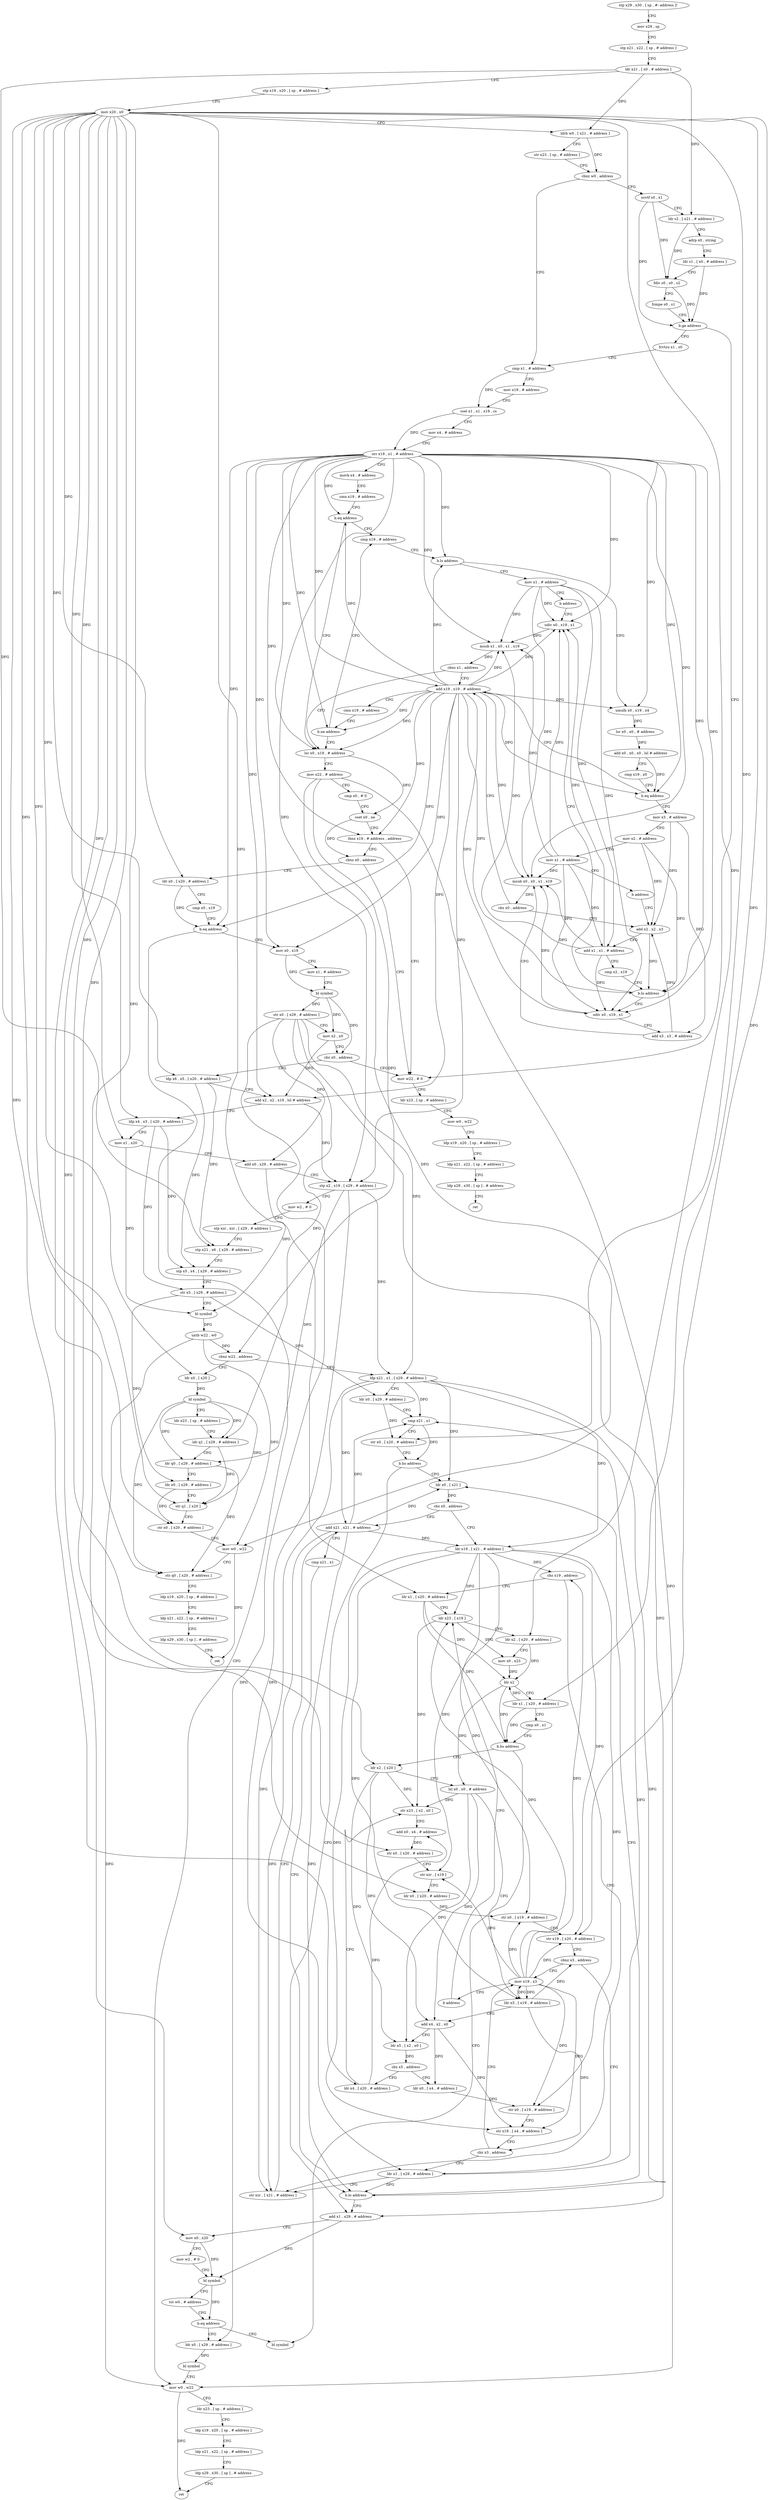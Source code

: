 digraph "func" {
"4310112" [label = "stp x29 , x30 , [ sp , #- address ]!" ]
"4310116" [label = "mov x29 , sp" ]
"4310120" [label = "stp x21 , x22 , [ sp , # address ]" ]
"4310124" [label = "ldr x21 , [ x0 , # address ]" ]
"4310128" [label = "stp x19 , x20 , [ sp , # address ]" ]
"4310132" [label = "mov x20 , x0" ]
"4310136" [label = "ldrb w0 , [ x21 , # address ]" ]
"4310140" [label = "str x23 , [ sp , # address ]" ]
"4310144" [label = "cbnz w0 , address" ]
"4310180" [label = "cmp x1 , # address" ]
"4310148" [label = "ucvtf s0 , x1" ]
"4310184" [label = "mov x19 , # address" ]
"4310188" [label = "csel x1 , x1 , x19 , cs" ]
"4310192" [label = "mov x4 , # address" ]
"4310196" [label = "orr x19 , x1 , # address" ]
"4310200" [label = "movk x4 , # address" ]
"4310204" [label = "cmn x19 , # address" ]
"4310208" [label = "b.eq address" ]
"4310312" [label = "lsr x0 , x19 , # address" ]
"4310212" [label = "cmp x19 , # address" ]
"4310152" [label = "ldr s2 , [ x21 , # address ]" ]
"4310156" [label = "adrp x0 , string" ]
"4310160" [label = "ldr s1 , [ x0 , # address ]" ]
"4310164" [label = "fdiv s0 , s0 , s2" ]
"4310168" [label = "fcmpe s0 , s1" ]
"4310172" [label = "b.ge address" ]
"4310656" [label = "mov w22 , # 0" ]
"4310176" [label = "fcvtzu x1 , s0" ]
"4310316" [label = "mov x22 , # address" ]
"4310320" [label = "cmp x0 , # 0" ]
"4310324" [label = "cset x0 , ne" ]
"4310328" [label = "tbnz x19 , # address , address" ]
"4310332" [label = "cbnz x0 , address" ]
"4310216" [label = "b.ls address" ]
"4310684" [label = "mov x1 , # address" ]
"4310220" [label = "umulh x0 , x19 , x4" ]
"4310660" [label = "ldr x23 , [ sp , # address ]" ]
"4310664" [label = "mov w0 , w22" ]
"4310668" [label = "ldp x19 , x20 , [ sp , # address ]" ]
"4310672" [label = "ldp x21 , x22 , [ sp , # address ]" ]
"4310676" [label = "ldp x29 , x30 , [ sp ] , # address" ]
"4310680" [label = "ret" ]
"4310336" [label = "ldr x0 , [ x20 , # address ]" ]
"4310688" [label = "b address" ]
"4310288" [label = "udiv x0 , x19 , x1" ]
"4310224" [label = "lsr x0 , x0 , # address" ]
"4310228" [label = "add x0 , x0 , x0 , lsl # address" ]
"4310232" [label = "cmp x19 , x0" ]
"4310236" [label = "b.eq address" ]
"4310300" [label = "add x19 , x19 , # address" ]
"4310240" [label = "mov x3 , # address" ]
"4310340" [label = "cmp x0 , x19" ]
"4310344" [label = "b.eq address" ]
"4310632" [label = "mov w0 , w22" ]
"4310348" [label = "mov x0 , x19" ]
"4310292" [label = "msub x1 , x0 , x1 , x19" ]
"4310296" [label = "cbnz x1 , address" ]
"4310304" [label = "cmn x19 , # address" ]
"4310308" [label = "b.ne address" ]
"4310244" [label = "mov x2 , # address" ]
"4310248" [label = "mov x1 , # address" ]
"4310252" [label = "b address" ]
"4310272" [label = "add x2 , x2 , x3" ]
"4310636" [label = "ldr x23 , [ sp , # address ]" ]
"4310640" [label = "ldp x19 , x20 , [ sp , # address ]" ]
"4310644" [label = "ldp x21 , x22 , [ sp , # address ]" ]
"4310648" [label = "ldp x29 , x30 , [ sp ] , # address" ]
"4310652" [label = "ret" ]
"4310352" [label = "mov x1 , # address" ]
"4310356" [label = "bl symbol" ]
"4310360" [label = "str x0 , [ x29 , # address ]" ]
"4310364" [label = "mov x2 , x0" ]
"4310368" [label = "cbz x0 , address" ]
"4310372" [label = "ldp x6 , x5 , [ x20 , # address ]" ]
"4310276" [label = "add x1 , x1 , # address" ]
"4310280" [label = "cmp x2 , x19" ]
"4310284" [label = "b.lo address" ]
"4310256" [label = "udiv x0 , x19 , x1" ]
"4310376" [label = "add x2 , x2 , x19 , lsl # address" ]
"4310380" [label = "ldp x4 , x3 , [ x20 , # address ]" ]
"4310384" [label = "mov x1 , x20" ]
"4310388" [label = "add x0 , x29 , # address" ]
"4310392" [label = "stp x2 , x19 , [ x29 , # address ]" ]
"4310396" [label = "mov w2 , # 0" ]
"4310400" [label = "stp xzr , xzr , [ x29 , # address ]" ]
"4310404" [label = "stp x21 , x6 , [ x29 , # address ]" ]
"4310408" [label = "stp x5 , x4 , [ x29 , # address ]" ]
"4310412" [label = "str x3 , [ x29 , # address ]" ]
"4310416" [label = "bl symbol" ]
"4310420" [label = "uxtb w22 , w0" ]
"4310424" [label = "cbnz w22 , address" ]
"4310692" [label = "ldr x0 , [ x20 ]" ]
"4310428" [label = "ldp x21 , x1 , [ x29 , # address ]" ]
"4310260" [label = "add x3 , x3 , # address" ]
"4310264" [label = "msub x0 , x0 , x1 , x19" ]
"4310268" [label = "cbz x0 , address" ]
"4310696" [label = "bl symbol" ]
"4310700" [label = "ldr x23 , [ sp , # address ]" ]
"4310704" [label = "ldr q1 , [ x29 , # address ]" ]
"4310708" [label = "ldr q0 , [ x29 , # address ]" ]
"4310712" [label = "ldr x0 , [ x29 , # address ]" ]
"4310716" [label = "str q1 , [ x20 ]" ]
"4310720" [label = "str x0 , [ x20 , # address ]" ]
"4310724" [label = "mov w0 , w22" ]
"4310728" [label = "str q0 , [ x20 , # address ]" ]
"4310732" [label = "ldp x19 , x20 , [ sp , # address ]" ]
"4310736" [label = "ldp x21 , x22 , [ sp , # address ]" ]
"4310740" [label = "ldp x29 , x30 , [ sp ] , # address" ]
"4310744" [label = "ret" ]
"4310432" [label = "ldr x0 , [ x29 , # address ]" ]
"4310436" [label = "cmp x21 , x1" ]
"4310440" [label = "str x0 , [ x20 , # address ]" ]
"4310444" [label = "b.hs address" ]
"4310600" [label = "add x1 , x29 , # address" ]
"4310448" [label = "ldr x0 , [ x21 ]" ]
"4310604" [label = "mov x0 , x20" ]
"4310608" [label = "mov w2 , # 0" ]
"4310612" [label = "bl symbol" ]
"4310616" [label = "tst w0 , # address" ]
"4310620" [label = "b.eq address" ]
"4310748" [label = "bl symbol" ]
"4310624" [label = "ldr x0 , [ x29 , # address ]" ]
"4310452" [label = "cbz x0 , address" ]
"4310588" [label = "add x21 , x21 , # address" ]
"4310456" [label = "ldr x19 , [ x21 , # address ]" ]
"4310628" [label = "bl symbol" ]
"4310592" [label = "cmp x21 , x1" ]
"4310596" [label = "b.lo address" ]
"4310460" [label = "cbz x19 , address" ]
"4310584" [label = "str xzr , [ x21 , # address ]" ]
"4310464" [label = "ldr x1 , [ x20 , # address ]" ]
"4310468" [label = "ldr x23 , [ x19 ]" ]
"4310496" [label = "ldr x2 , [ x20 ]" ]
"4310500" [label = "lsl x0 , x0 , # address" ]
"4310504" [label = "ldr x3 , [ x19 , # address ]" ]
"4310508" [label = "add x4 , x2 , x0" ]
"4310512" [label = "ldr x5 , [ x2 , x0 ]" ]
"4310516" [label = "cbz x5 , address" ]
"4310544" [label = "ldr x4 , [ x20 , # address ]" ]
"4310520" [label = "ldr x0 , [ x4 , # address ]" ]
"4310548" [label = "str x23 , [ x2 , x0 ]" ]
"4310552" [label = "add x0 , x4 , # address" ]
"4310556" [label = "str x0 , [ x20 , # address ]" ]
"4310560" [label = "str xzr , [ x19 ]" ]
"4310564" [label = "ldr x0 , [ x20 , # address ]" ]
"4310568" [label = "str x0 , [ x19 , # address ]" ]
"4310572" [label = "str x19 , [ x20 , # address ]" ]
"4310576" [label = "cbnz x3 , address" ]
"4310536" [label = "mov x19 , x3" ]
"4310580" [label = "ldr x1 , [ x29 , # address ]" ]
"4310524" [label = "str x0 , [ x19 , # address ]" ]
"4310528" [label = "str x19 , [ x4 , # address ]" ]
"4310532" [label = "cbz x3 , address" ]
"4310540" [label = "b address" ]
"4310472" [label = "ldr x2 , [ x20 , # address ]" ]
"4310476" [label = "mov x0 , x23" ]
"4310480" [label = "blr x2" ]
"4310484" [label = "ldr x1 , [ x20 , # address ]" ]
"4310488" [label = "cmp x0 , x1" ]
"4310492" [label = "b.hs address" ]
"4310112" -> "4310116" [ label = "CFG" ]
"4310116" -> "4310120" [ label = "CFG" ]
"4310120" -> "4310124" [ label = "CFG" ]
"4310124" -> "4310128" [ label = "CFG" ]
"4310124" -> "4310136" [ label = "DFG" ]
"4310124" -> "4310152" [ label = "DFG" ]
"4310124" -> "4310404" [ label = "DFG" ]
"4310128" -> "4310132" [ label = "CFG" ]
"4310132" -> "4310136" [ label = "CFG" ]
"4310132" -> "4310336" [ label = "DFG" ]
"4310132" -> "4310372" [ label = "DFG" ]
"4310132" -> "4310380" [ label = "DFG" ]
"4310132" -> "4310384" [ label = "DFG" ]
"4310132" -> "4310692" [ label = "DFG" ]
"4310132" -> "4310716" [ label = "DFG" ]
"4310132" -> "4310720" [ label = "DFG" ]
"4310132" -> "4310728" [ label = "DFG" ]
"4310132" -> "4310440" [ label = "DFG" ]
"4310132" -> "4310604" [ label = "DFG" ]
"4310132" -> "4310464" [ label = "DFG" ]
"4310132" -> "4310472" [ label = "DFG" ]
"4310132" -> "4310484" [ label = "DFG" ]
"4310132" -> "4310496" [ label = "DFG" ]
"4310132" -> "4310544" [ label = "DFG" ]
"4310132" -> "4310556" [ label = "DFG" ]
"4310132" -> "4310564" [ label = "DFG" ]
"4310132" -> "4310572" [ label = "DFG" ]
"4310136" -> "4310140" [ label = "CFG" ]
"4310136" -> "4310144" [ label = "DFG" ]
"4310140" -> "4310144" [ label = "CFG" ]
"4310144" -> "4310180" [ label = "CFG" ]
"4310144" -> "4310148" [ label = "CFG" ]
"4310180" -> "4310184" [ label = "CFG" ]
"4310180" -> "4310188" [ label = "DFG" ]
"4310148" -> "4310152" [ label = "CFG" ]
"4310148" -> "4310164" [ label = "DFG" ]
"4310148" -> "4310172" [ label = "DFG" ]
"4310184" -> "4310188" [ label = "CFG" ]
"4310188" -> "4310192" [ label = "CFG" ]
"4310188" -> "4310196" [ label = "DFG" ]
"4310192" -> "4310196" [ label = "CFG" ]
"4310196" -> "4310200" [ label = "CFG" ]
"4310196" -> "4310208" [ label = "DFG" ]
"4310196" -> "4310312" [ label = "DFG" ]
"4310196" -> "4310216" [ label = "DFG" ]
"4310196" -> "4310220" [ label = "DFG" ]
"4310196" -> "4310236" [ label = "DFG" ]
"4310196" -> "4310328" [ label = "DFG" ]
"4310196" -> "4310288" [ label = "DFG" ]
"4310196" -> "4310292" [ label = "DFG" ]
"4310196" -> "4310300" [ label = "DFG" ]
"4310196" -> "4310308" [ label = "DFG" ]
"4310196" -> "4310284" [ label = "DFG" ]
"4310196" -> "4310344" [ label = "DFG" ]
"4310196" -> "4310256" [ label = "DFG" ]
"4310196" -> "4310264" [ label = "DFG" ]
"4310196" -> "4310348" [ label = "DFG" ]
"4310196" -> "4310376" [ label = "DFG" ]
"4310196" -> "4310392" [ label = "DFG" ]
"4310200" -> "4310204" [ label = "CFG" ]
"4310204" -> "4310208" [ label = "CFG" ]
"4310208" -> "4310312" [ label = "CFG" ]
"4310208" -> "4310212" [ label = "CFG" ]
"4310312" -> "4310316" [ label = "CFG" ]
"4310312" -> "4310324" [ label = "DFG" ]
"4310212" -> "4310216" [ label = "CFG" ]
"4310152" -> "4310156" [ label = "CFG" ]
"4310152" -> "4310164" [ label = "DFG" ]
"4310156" -> "4310160" [ label = "CFG" ]
"4310160" -> "4310164" [ label = "CFG" ]
"4310160" -> "4310172" [ label = "DFG" ]
"4310164" -> "4310168" [ label = "CFG" ]
"4310164" -> "4310172" [ label = "DFG" ]
"4310168" -> "4310172" [ label = "CFG" ]
"4310172" -> "4310656" [ label = "CFG" ]
"4310172" -> "4310176" [ label = "CFG" ]
"4310656" -> "4310660" [ label = "CFG" ]
"4310176" -> "4310180" [ label = "CFG" ]
"4310316" -> "4310320" [ label = "CFG" ]
"4310316" -> "4310632" [ label = "DFG" ]
"4310316" -> "4310424" [ label = "DFG" ]
"4310316" -> "4310724" [ label = "DFG" ]
"4310320" -> "4310324" [ label = "CFG" ]
"4310324" -> "4310328" [ label = "CFG" ]
"4310324" -> "4310332" [ label = "DFG" ]
"4310328" -> "4310656" [ label = "CFG" ]
"4310328" -> "4310332" [ label = "CFG" ]
"4310332" -> "4310656" [ label = "CFG" ]
"4310332" -> "4310336" [ label = "CFG" ]
"4310216" -> "4310684" [ label = "CFG" ]
"4310216" -> "4310220" [ label = "CFG" ]
"4310684" -> "4310688" [ label = "CFG" ]
"4310684" -> "4310288" [ label = "DFG" ]
"4310684" -> "4310292" [ label = "DFG" ]
"4310684" -> "4310276" [ label = "DFG" ]
"4310684" -> "4310256" [ label = "DFG" ]
"4310684" -> "4310264" [ label = "DFG" ]
"4310220" -> "4310224" [ label = "DFG" ]
"4310660" -> "4310664" [ label = "CFG" ]
"4310664" -> "4310668" [ label = "CFG" ]
"4310668" -> "4310672" [ label = "CFG" ]
"4310672" -> "4310676" [ label = "CFG" ]
"4310676" -> "4310680" [ label = "CFG" ]
"4310336" -> "4310340" [ label = "CFG" ]
"4310336" -> "4310344" [ label = "DFG" ]
"4310688" -> "4310288" [ label = "CFG" ]
"4310288" -> "4310292" [ label = "DFG" ]
"4310224" -> "4310228" [ label = "DFG" ]
"4310228" -> "4310232" [ label = "CFG" ]
"4310228" -> "4310236" [ label = "DFG" ]
"4310232" -> "4310236" [ label = "CFG" ]
"4310236" -> "4310300" [ label = "CFG" ]
"4310236" -> "4310240" [ label = "CFG" ]
"4310300" -> "4310304" [ label = "CFG" ]
"4310300" -> "4310208" [ label = "DFG" ]
"4310300" -> "4310312" [ label = "DFG" ]
"4310300" -> "4310216" [ label = "DFG" ]
"4310300" -> "4310220" [ label = "DFG" ]
"4310300" -> "4310328" [ label = "DFG" ]
"4310300" -> "4310236" [ label = "DFG" ]
"4310300" -> "4310288" [ label = "DFG" ]
"4310300" -> "4310292" [ label = "DFG" ]
"4310300" -> "4310308" [ label = "DFG" ]
"4310300" -> "4310284" [ label = "DFG" ]
"4310300" -> "4310344" [ label = "DFG" ]
"4310300" -> "4310256" [ label = "DFG" ]
"4310300" -> "4310264" [ label = "DFG" ]
"4310300" -> "4310348" [ label = "DFG" ]
"4310300" -> "4310376" [ label = "DFG" ]
"4310300" -> "4310392" [ label = "DFG" ]
"4310240" -> "4310244" [ label = "CFG" ]
"4310240" -> "4310272" [ label = "DFG" ]
"4310240" -> "4310260" [ label = "DFG" ]
"4310340" -> "4310344" [ label = "CFG" ]
"4310344" -> "4310632" [ label = "CFG" ]
"4310344" -> "4310348" [ label = "CFG" ]
"4310632" -> "4310636" [ label = "CFG" ]
"4310632" -> "4310652" [ label = "DFG" ]
"4310348" -> "4310352" [ label = "CFG" ]
"4310348" -> "4310356" [ label = "DFG" ]
"4310292" -> "4310296" [ label = "DFG" ]
"4310296" -> "4310312" [ label = "CFG" ]
"4310296" -> "4310300" [ label = "CFG" ]
"4310304" -> "4310308" [ label = "CFG" ]
"4310308" -> "4310212" [ label = "CFG" ]
"4310308" -> "4310312" [ label = "CFG" ]
"4310244" -> "4310248" [ label = "CFG" ]
"4310244" -> "4310272" [ label = "DFG" ]
"4310244" -> "4310284" [ label = "DFG" ]
"4310248" -> "4310252" [ label = "CFG" ]
"4310248" -> "4310288" [ label = "DFG" ]
"4310248" -> "4310292" [ label = "DFG" ]
"4310248" -> "4310276" [ label = "DFG" ]
"4310248" -> "4310256" [ label = "DFG" ]
"4310248" -> "4310264" [ label = "DFG" ]
"4310252" -> "4310272" [ label = "CFG" ]
"4310272" -> "4310276" [ label = "CFG" ]
"4310272" -> "4310284" [ label = "DFG" ]
"4310636" -> "4310640" [ label = "CFG" ]
"4310640" -> "4310644" [ label = "CFG" ]
"4310644" -> "4310648" [ label = "CFG" ]
"4310648" -> "4310652" [ label = "CFG" ]
"4310352" -> "4310356" [ label = "CFG" ]
"4310356" -> "4310360" [ label = "DFG" ]
"4310356" -> "4310364" [ label = "DFG" ]
"4310356" -> "4310368" [ label = "DFG" ]
"4310360" -> "4310364" [ label = "CFG" ]
"4310360" -> "4310704" [ label = "DFG" ]
"4310360" -> "4310428" [ label = "DFG" ]
"4310360" -> "4310624" [ label = "DFG" ]
"4310360" -> "4310388" [ label = "DFG" ]
"4310360" -> "4310600" [ label = "DFG" ]
"4310364" -> "4310368" [ label = "CFG" ]
"4310364" -> "4310376" [ label = "DFG" ]
"4310368" -> "4310656" [ label = "CFG" ]
"4310368" -> "4310372" [ label = "CFG" ]
"4310372" -> "4310376" [ label = "CFG" ]
"4310372" -> "4310404" [ label = "DFG" ]
"4310372" -> "4310408" [ label = "DFG" ]
"4310276" -> "4310280" [ label = "CFG" ]
"4310276" -> "4310288" [ label = "DFG" ]
"4310276" -> "4310292" [ label = "DFG" ]
"4310276" -> "4310256" [ label = "DFG" ]
"4310276" -> "4310264" [ label = "DFG" ]
"4310280" -> "4310284" [ label = "CFG" ]
"4310284" -> "4310256" [ label = "CFG" ]
"4310284" -> "4310288" [ label = "CFG" ]
"4310256" -> "4310260" [ label = "CFG" ]
"4310256" -> "4310264" [ label = "DFG" ]
"4310376" -> "4310380" [ label = "CFG" ]
"4310376" -> "4310392" [ label = "DFG" ]
"4310380" -> "4310384" [ label = "CFG" ]
"4310380" -> "4310408" [ label = "DFG" ]
"4310380" -> "4310412" [ label = "DFG" ]
"4310384" -> "4310388" [ label = "CFG" ]
"4310384" -> "4310416" [ label = "DFG" ]
"4310388" -> "4310392" [ label = "CFG" ]
"4310388" -> "4310416" [ label = "DFG" ]
"4310392" -> "4310396" [ label = "CFG" ]
"4310392" -> "4310428" [ label = "DFG" ]
"4310392" -> "4310580" [ label = "DFG" ]
"4310392" -> "4310708" [ label = "DFG" ]
"4310396" -> "4310400" [ label = "CFG" ]
"4310400" -> "4310404" [ label = "CFG" ]
"4310404" -> "4310408" [ label = "CFG" ]
"4310408" -> "4310412" [ label = "CFG" ]
"4310412" -> "4310416" [ label = "CFG" ]
"4310412" -> "4310712" [ label = "DFG" ]
"4310412" -> "4310432" [ label = "DFG" ]
"4310416" -> "4310420" [ label = "DFG" ]
"4310420" -> "4310424" [ label = "DFG" ]
"4310420" -> "4310632" [ label = "DFG" ]
"4310420" -> "4310724" [ label = "DFG" ]
"4310424" -> "4310692" [ label = "CFG" ]
"4310424" -> "4310428" [ label = "CFG" ]
"4310692" -> "4310696" [ label = "DFG" ]
"4310428" -> "4310432" [ label = "CFG" ]
"4310428" -> "4310436" [ label = "DFG" ]
"4310428" -> "4310448" [ label = "DFG" ]
"4310428" -> "4310588" [ label = "DFG" ]
"4310428" -> "4310596" [ label = "DFG" ]
"4310428" -> "4310456" [ label = "DFG" ]
"4310428" -> "4310584" [ label = "DFG" ]
"4310260" -> "4310264" [ label = "CFG" ]
"4310260" -> "4310272" [ label = "DFG" ]
"4310264" -> "4310268" [ label = "DFG" ]
"4310268" -> "4310300" [ label = "CFG" ]
"4310268" -> "4310272" [ label = "CFG" ]
"4310696" -> "4310700" [ label = "CFG" ]
"4310696" -> "4310708" [ label = "DFG" ]
"4310696" -> "4310728" [ label = "DFG" ]
"4310696" -> "4310704" [ label = "DFG" ]
"4310696" -> "4310716" [ label = "DFG" ]
"4310700" -> "4310704" [ label = "CFG" ]
"4310704" -> "4310708" [ label = "CFG" ]
"4310704" -> "4310716" [ label = "DFG" ]
"4310708" -> "4310712" [ label = "CFG" ]
"4310708" -> "4310728" [ label = "DFG" ]
"4310712" -> "4310716" [ label = "CFG" ]
"4310712" -> "4310720" [ label = "DFG" ]
"4310716" -> "4310720" [ label = "CFG" ]
"4310720" -> "4310724" [ label = "CFG" ]
"4310724" -> "4310728" [ label = "CFG" ]
"4310724" -> "4310744" [ label = "DFG" ]
"4310728" -> "4310732" [ label = "CFG" ]
"4310732" -> "4310736" [ label = "CFG" ]
"4310736" -> "4310740" [ label = "CFG" ]
"4310740" -> "4310744" [ label = "CFG" ]
"4310432" -> "4310436" [ label = "CFG" ]
"4310432" -> "4310440" [ label = "DFG" ]
"4310436" -> "4310440" [ label = "CFG" ]
"4310436" -> "4310444" [ label = "DFG" ]
"4310440" -> "4310444" [ label = "CFG" ]
"4310444" -> "4310600" [ label = "CFG" ]
"4310444" -> "4310448" [ label = "CFG" ]
"4310600" -> "4310604" [ label = "CFG" ]
"4310600" -> "4310612" [ label = "DFG" ]
"4310448" -> "4310452" [ label = "DFG" ]
"4310604" -> "4310608" [ label = "CFG" ]
"4310604" -> "4310612" [ label = "DFG" ]
"4310608" -> "4310612" [ label = "CFG" ]
"4310612" -> "4310616" [ label = "CFG" ]
"4310612" -> "4310620" [ label = "DFG" ]
"4310616" -> "4310620" [ label = "CFG" ]
"4310620" -> "4310748" [ label = "CFG" ]
"4310620" -> "4310624" [ label = "CFG" ]
"4310624" -> "4310628" [ label = "DFG" ]
"4310452" -> "4310588" [ label = "CFG" ]
"4310452" -> "4310456" [ label = "CFG" ]
"4310588" -> "4310592" [ label = "CFG" ]
"4310588" -> "4310448" [ label = "DFG" ]
"4310588" -> "4310436" [ label = "DFG" ]
"4310588" -> "4310596" [ label = "DFG" ]
"4310588" -> "4310456" [ label = "DFG" ]
"4310588" -> "4310584" [ label = "DFG" ]
"4310456" -> "4310460" [ label = "DFG" ]
"4310456" -> "4310468" [ label = "DFG" ]
"4310456" -> "4310504" [ label = "DFG" ]
"4310456" -> "4310560" [ label = "DFG" ]
"4310456" -> "4310568" [ label = "DFG" ]
"4310456" -> "4310572" [ label = "DFG" ]
"4310456" -> "4310524" [ label = "DFG" ]
"4310456" -> "4310528" [ label = "DFG" ]
"4310628" -> "4310632" [ label = "CFG" ]
"4310592" -> "4310596" [ label = "CFG" ]
"4310596" -> "4310448" [ label = "CFG" ]
"4310596" -> "4310600" [ label = "CFG" ]
"4310460" -> "4310584" [ label = "CFG" ]
"4310460" -> "4310464" [ label = "CFG" ]
"4310584" -> "4310588" [ label = "CFG" ]
"4310464" -> "4310468" [ label = "CFG" ]
"4310464" -> "4310480" [ label = "DFG" ]
"4310464" -> "4310492" [ label = "DFG" ]
"4310468" -> "4310472" [ label = "CFG" ]
"4310468" -> "4310476" [ label = "DFG" ]
"4310468" -> "4310548" [ label = "DFG" ]
"4310496" -> "4310500" [ label = "CFG" ]
"4310496" -> "4310508" [ label = "DFG" ]
"4310496" -> "4310512" [ label = "DFG" ]
"4310496" -> "4310548" [ label = "DFG" ]
"4310500" -> "4310504" [ label = "CFG" ]
"4310500" -> "4310508" [ label = "DFG" ]
"4310500" -> "4310512" [ label = "DFG" ]
"4310500" -> "4310548" [ label = "DFG" ]
"4310504" -> "4310508" [ label = "CFG" ]
"4310504" -> "4310576" [ label = "DFG" ]
"4310504" -> "4310532" [ label = "DFG" ]
"4310504" -> "4310536" [ label = "DFG" ]
"4310508" -> "4310512" [ label = "CFG" ]
"4310508" -> "4310520" [ label = "DFG" ]
"4310508" -> "4310528" [ label = "DFG" ]
"4310512" -> "4310516" [ label = "DFG" ]
"4310516" -> "4310544" [ label = "CFG" ]
"4310516" -> "4310520" [ label = "CFG" ]
"4310544" -> "4310548" [ label = "CFG" ]
"4310544" -> "4310552" [ label = "DFG" ]
"4310520" -> "4310524" [ label = "DFG" ]
"4310548" -> "4310552" [ label = "CFG" ]
"4310552" -> "4310556" [ label = "DFG" ]
"4310556" -> "4310560" [ label = "CFG" ]
"4310560" -> "4310564" [ label = "CFG" ]
"4310564" -> "4310568" [ label = "DFG" ]
"4310568" -> "4310572" [ label = "CFG" ]
"4310572" -> "4310576" [ label = "CFG" ]
"4310576" -> "4310536" [ label = "CFG" ]
"4310576" -> "4310580" [ label = "CFG" ]
"4310536" -> "4310540" [ label = "CFG" ]
"4310536" -> "4310460" [ label = "DFG" ]
"4310536" -> "4310468" [ label = "DFG" ]
"4310536" -> "4310504" [ label = "DFG" ]
"4310536" -> "4310560" [ label = "DFG" ]
"4310536" -> "4310572" [ label = "DFG" ]
"4310536" -> "4310528" [ label = "DFG" ]
"4310536" -> "4310568" [ label = "DFG" ]
"4310536" -> "4310524" [ label = "DFG" ]
"4310580" -> "4310584" [ label = "CFG" ]
"4310580" -> "4310436" [ label = "DFG" ]
"4310580" -> "4310596" [ label = "DFG" ]
"4310524" -> "4310528" [ label = "CFG" ]
"4310528" -> "4310532" [ label = "CFG" ]
"4310532" -> "4310580" [ label = "CFG" ]
"4310532" -> "4310536" [ label = "CFG" ]
"4310540" -> "4310468" [ label = "CFG" ]
"4310472" -> "4310476" [ label = "CFG" ]
"4310472" -> "4310480" [ label = "DFG" ]
"4310476" -> "4310480" [ label = "DFG" ]
"4310480" -> "4310484" [ label = "CFG" ]
"4310480" -> "4310492" [ label = "DFG" ]
"4310480" -> "4310500" [ label = "DFG" ]
"4310484" -> "4310488" [ label = "CFG" ]
"4310484" -> "4310480" [ label = "DFG" ]
"4310484" -> "4310492" [ label = "DFG" ]
"4310488" -> "4310492" [ label = "CFG" ]
"4310492" -> "4310748" [ label = "CFG" ]
"4310492" -> "4310496" [ label = "CFG" ]
}
